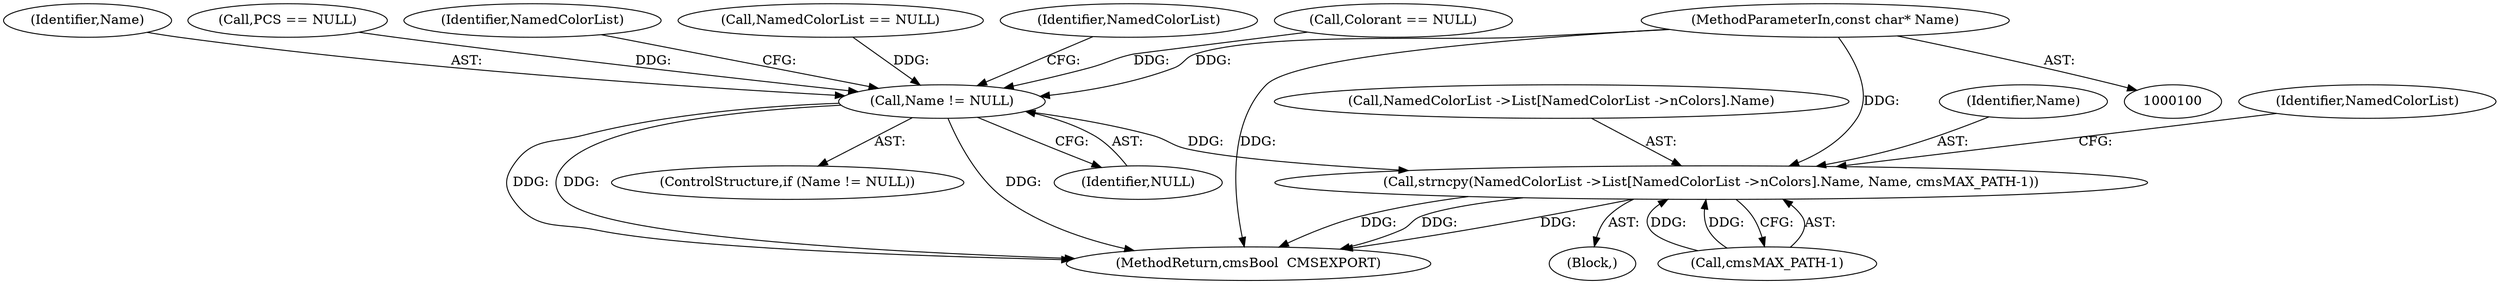 digraph "0_Little-CMS_91c2db7f2559be504211b283bc3a2c631d6f06d9_1@pointer" {
"1000102" [label="(MethodParameterIn,const char* Name)"];
"1000191" [label="(Call,Name != NULL)"];
"1000195" [label="(Call,strncpy(NamedColorList ->List[NamedColorList ->nColors].Name, Name, cmsMAX_PATH-1))"];
"1000244" [label="(MethodReturn,cmsBool  CMSEXPORT)"];
"1000191" [label="(Call,Name != NULL)"];
"1000230" [label="(Identifier,NamedColorList)"];
"1000195" [label="(Call,strncpy(NamedColorList ->List[NamedColorList ->nColors].Name, Name, cmsMAX_PATH-1))"];
"1000154" [label="(Call,Colorant == NULL)"];
"1000193" [label="(Identifier,NULL)"];
"1000205" [label="(Identifier,Name)"];
"1000206" [label="(Call,cmsMAX_PATH-1)"];
"1000192" [label="(Identifier,Name)"];
"1000183" [label="(Call,PCS == NULL)"];
"1000196" [label="(Call,NamedColorList ->List[NamedColorList ->nColors].Name)"];
"1000199" [label="(Identifier,NamedColorList)"];
"1000102" [label="(MethodParameterIn,const char* Name)"];
"1000108" [label="(Call,NamedColorList == NULL)"];
"1000194" [label="(Block,)"];
"1000190" [label="(ControlStructure,if (Name != NULL))"];
"1000214" [label="(Identifier,NamedColorList)"];
"1000102" -> "1000100"  [label="AST: "];
"1000102" -> "1000244"  [label="DDG: "];
"1000102" -> "1000191"  [label="DDG: "];
"1000102" -> "1000195"  [label="DDG: "];
"1000191" -> "1000190"  [label="AST: "];
"1000191" -> "1000193"  [label="CFG: "];
"1000192" -> "1000191"  [label="AST: "];
"1000193" -> "1000191"  [label="AST: "];
"1000199" -> "1000191"  [label="CFG: "];
"1000230" -> "1000191"  [label="CFG: "];
"1000191" -> "1000244"  [label="DDG: "];
"1000191" -> "1000244"  [label="DDG: "];
"1000191" -> "1000244"  [label="DDG: "];
"1000183" -> "1000191"  [label="DDG: "];
"1000108" -> "1000191"  [label="DDG: "];
"1000154" -> "1000191"  [label="DDG: "];
"1000191" -> "1000195"  [label="DDG: "];
"1000195" -> "1000194"  [label="AST: "];
"1000195" -> "1000206"  [label="CFG: "];
"1000196" -> "1000195"  [label="AST: "];
"1000205" -> "1000195"  [label="AST: "];
"1000206" -> "1000195"  [label="AST: "];
"1000214" -> "1000195"  [label="CFG: "];
"1000195" -> "1000244"  [label="DDG: "];
"1000195" -> "1000244"  [label="DDG: "];
"1000195" -> "1000244"  [label="DDG: "];
"1000206" -> "1000195"  [label="DDG: "];
"1000206" -> "1000195"  [label="DDG: "];
}
